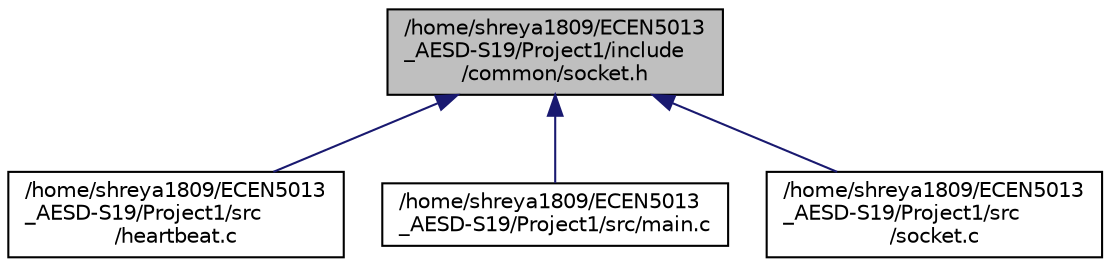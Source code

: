 digraph "/home/shreya1809/ECEN5013_AESD-S19/Project1/include/common/socket.h"
{
  edge [fontname="Helvetica",fontsize="10",labelfontname="Helvetica",labelfontsize="10"];
  node [fontname="Helvetica",fontsize="10",shape=record];
  Node1 [label="/home/shreya1809/ECEN5013\l_AESD-S19/Project1/include\l/common/socket.h",height=0.2,width=0.4,color="black", fillcolor="grey75", style="filled", fontcolor="black"];
  Node1 -> Node2 [dir="back",color="midnightblue",fontsize="10",style="solid",fontname="Helvetica"];
  Node2 [label="/home/shreya1809/ECEN5013\l_AESD-S19/Project1/src\l/heartbeat.c",height=0.2,width=0.4,color="black", fillcolor="white", style="filled",URL="$heartbeat_8c.html",tooltip="heartbeat functionality from all threads "];
  Node1 -> Node3 [dir="back",color="midnightblue",fontsize="10",style="solid",fontname="Helvetica"];
  Node3 [label="/home/shreya1809/ECEN5013\l_AESD-S19/Project1/src/main.c",height=0.2,width=0.4,color="black", fillcolor="white", style="filled",URL="$main_8c.html",tooltip="Main task which spawns the other threads. "];
  Node1 -> Node4 [dir="back",color="midnightblue",fontsize="10",style="solid",fontname="Helvetica"];
  Node4 [label="/home/shreya1809/ECEN5013\l_AESD-S19/Project1/src\l/socket.c",height=0.2,width=0.4,color="black", fillcolor="white", style="filled",URL="$socket_8c.html",tooltip="Socket thread task functionality. "];
}
